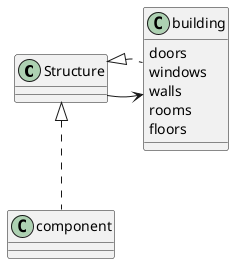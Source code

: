 @startuml
'https://plantuml.com/class-diagram

class Structure

class building{
doors
windows
walls
rooms
floors

}
Structure -> building

class building implements Structure
class component implements Structure
class component {


}




@enduml
